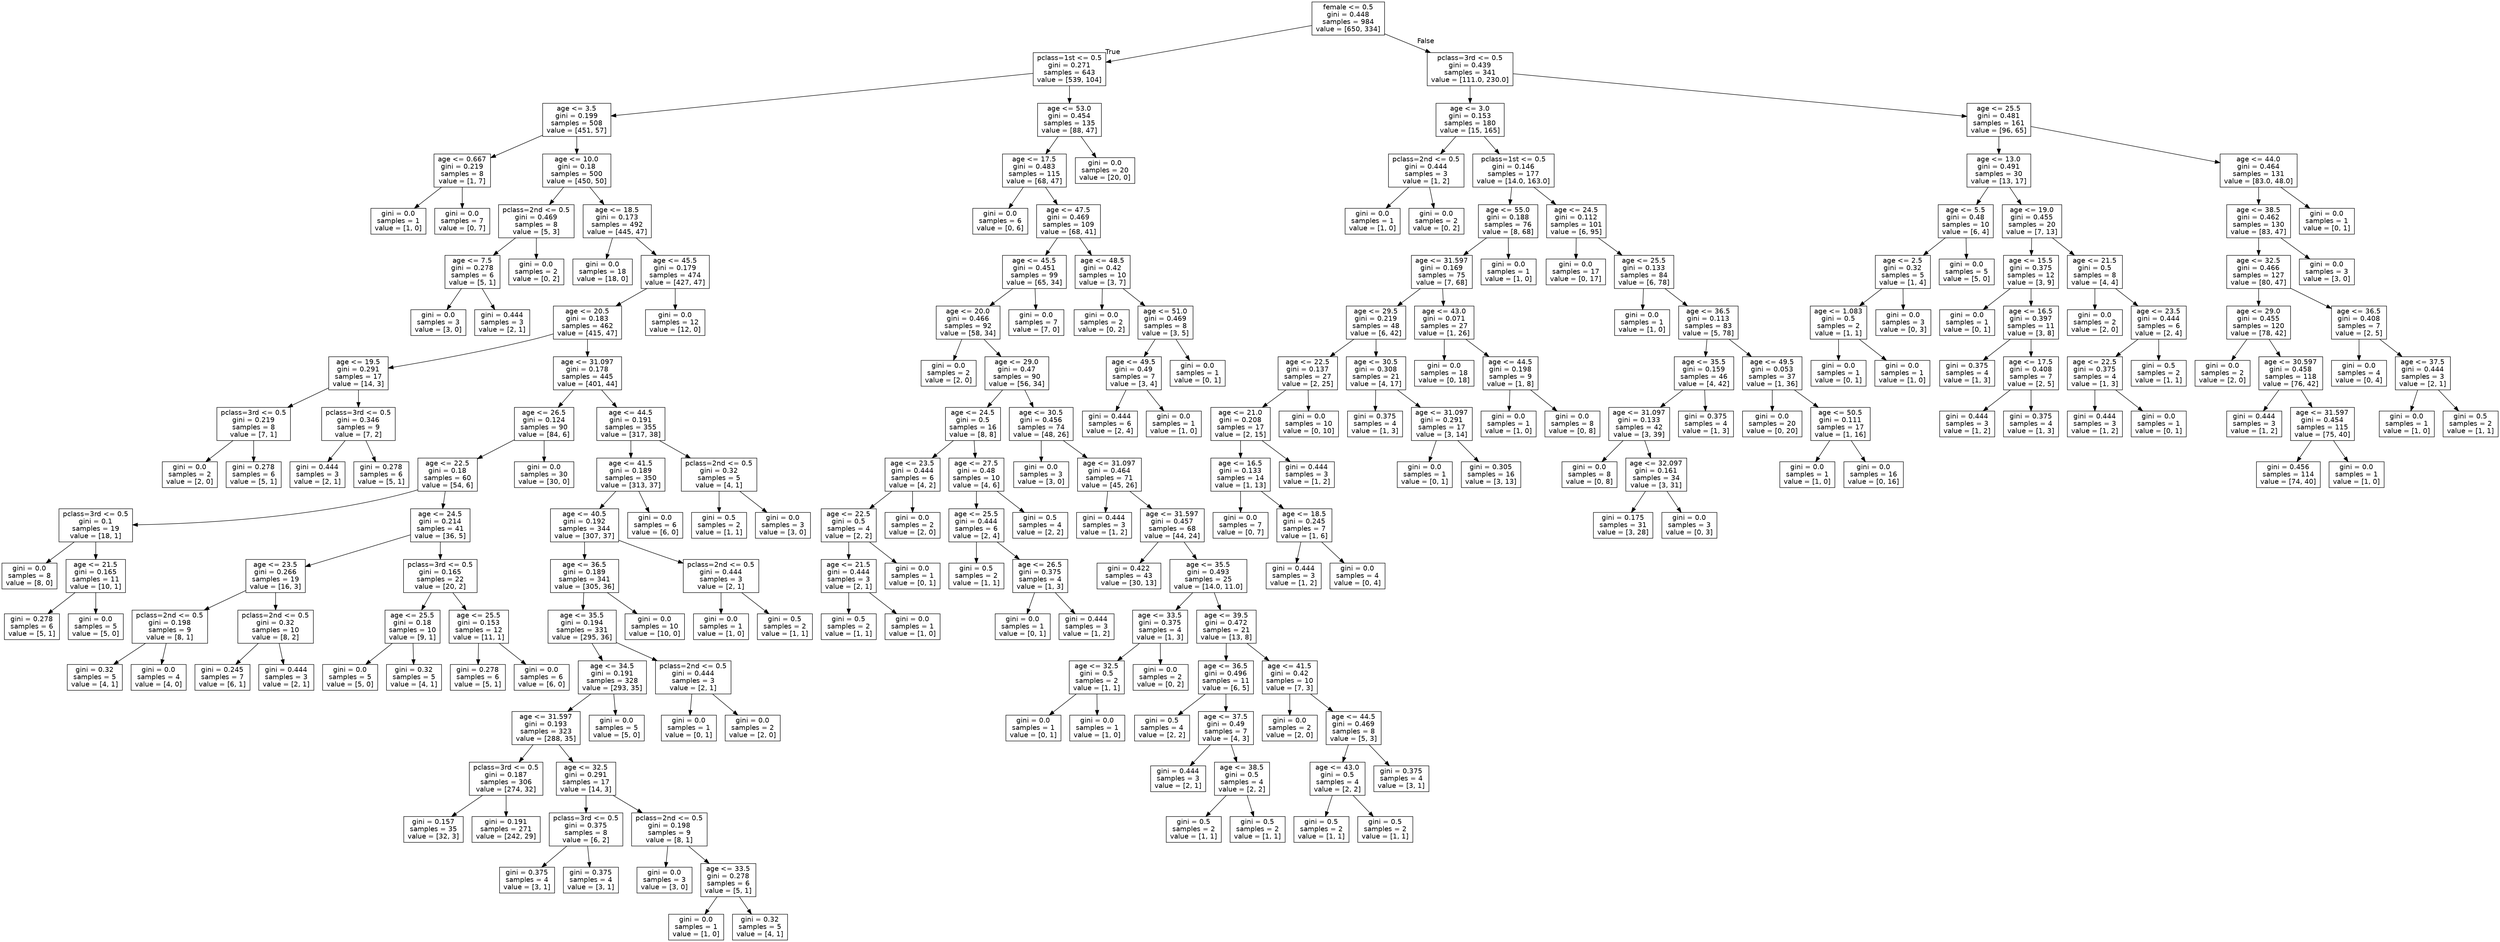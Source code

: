 digraph Tree {
node [shape=box, fontname="helvetica"] ;
edge [fontname="helvetica"] ;
0 [label="female <= 0.5\ngini = 0.448\nsamples = 984\nvalue = [650, 334]"] ;
1 [label="pclass=1st <= 0.5\ngini = 0.271\nsamples = 643\nvalue = [539, 104]"] ;
0 -> 1 [labeldistance=2.5, labelangle=45, headlabel="True"] ;
2 [label="age <= 3.5\ngini = 0.199\nsamples = 508\nvalue = [451, 57]"] ;
1 -> 2 ;
3 [label="age <= 0.667\ngini = 0.219\nsamples = 8\nvalue = [1, 7]"] ;
2 -> 3 ;
4 [label="gini = 0.0\nsamples = 1\nvalue = [1, 0]"] ;
3 -> 4 ;
5 [label="gini = 0.0\nsamples = 7\nvalue = [0, 7]"] ;
3 -> 5 ;
6 [label="age <= 10.0\ngini = 0.18\nsamples = 500\nvalue = [450, 50]"] ;
2 -> 6 ;
7 [label="pclass=2nd <= 0.5\ngini = 0.469\nsamples = 8\nvalue = [5, 3]"] ;
6 -> 7 ;
8 [label="age <= 7.5\ngini = 0.278\nsamples = 6\nvalue = [5, 1]"] ;
7 -> 8 ;
9 [label="gini = 0.0\nsamples = 3\nvalue = [3, 0]"] ;
8 -> 9 ;
10 [label="gini = 0.444\nsamples = 3\nvalue = [2, 1]"] ;
8 -> 10 ;
11 [label="gini = 0.0\nsamples = 2\nvalue = [0, 2]"] ;
7 -> 11 ;
12 [label="age <= 18.5\ngini = 0.173\nsamples = 492\nvalue = [445, 47]"] ;
6 -> 12 ;
13 [label="gini = 0.0\nsamples = 18\nvalue = [18, 0]"] ;
12 -> 13 ;
14 [label="age <= 45.5\ngini = 0.179\nsamples = 474\nvalue = [427, 47]"] ;
12 -> 14 ;
15 [label="age <= 20.5\ngini = 0.183\nsamples = 462\nvalue = [415, 47]"] ;
14 -> 15 ;
16 [label="age <= 19.5\ngini = 0.291\nsamples = 17\nvalue = [14, 3]"] ;
15 -> 16 ;
17 [label="pclass=3rd <= 0.5\ngini = 0.219\nsamples = 8\nvalue = [7, 1]"] ;
16 -> 17 ;
18 [label="gini = 0.0\nsamples = 2\nvalue = [2, 0]"] ;
17 -> 18 ;
19 [label="gini = 0.278\nsamples = 6\nvalue = [5, 1]"] ;
17 -> 19 ;
20 [label="pclass=3rd <= 0.5\ngini = 0.346\nsamples = 9\nvalue = [7, 2]"] ;
16 -> 20 ;
21 [label="gini = 0.444\nsamples = 3\nvalue = [2, 1]"] ;
20 -> 21 ;
22 [label="gini = 0.278\nsamples = 6\nvalue = [5, 1]"] ;
20 -> 22 ;
23 [label="age <= 31.097\ngini = 0.178\nsamples = 445\nvalue = [401, 44]"] ;
15 -> 23 ;
24 [label="age <= 26.5\ngini = 0.124\nsamples = 90\nvalue = [84, 6]"] ;
23 -> 24 ;
25 [label="age <= 22.5\ngini = 0.18\nsamples = 60\nvalue = [54, 6]"] ;
24 -> 25 ;
26 [label="pclass=3rd <= 0.5\ngini = 0.1\nsamples = 19\nvalue = [18, 1]"] ;
25 -> 26 ;
27 [label="gini = 0.0\nsamples = 8\nvalue = [8, 0]"] ;
26 -> 27 ;
28 [label="age <= 21.5\ngini = 0.165\nsamples = 11\nvalue = [10, 1]"] ;
26 -> 28 ;
29 [label="gini = 0.278\nsamples = 6\nvalue = [5, 1]"] ;
28 -> 29 ;
30 [label="gini = 0.0\nsamples = 5\nvalue = [5, 0]"] ;
28 -> 30 ;
31 [label="age <= 24.5\ngini = 0.214\nsamples = 41\nvalue = [36, 5]"] ;
25 -> 31 ;
32 [label="age <= 23.5\ngini = 0.266\nsamples = 19\nvalue = [16, 3]"] ;
31 -> 32 ;
33 [label="pclass=2nd <= 0.5\ngini = 0.198\nsamples = 9\nvalue = [8, 1]"] ;
32 -> 33 ;
34 [label="gini = 0.32\nsamples = 5\nvalue = [4, 1]"] ;
33 -> 34 ;
35 [label="gini = 0.0\nsamples = 4\nvalue = [4, 0]"] ;
33 -> 35 ;
36 [label="pclass=2nd <= 0.5\ngini = 0.32\nsamples = 10\nvalue = [8, 2]"] ;
32 -> 36 ;
37 [label="gini = 0.245\nsamples = 7\nvalue = [6, 1]"] ;
36 -> 37 ;
38 [label="gini = 0.444\nsamples = 3\nvalue = [2, 1]"] ;
36 -> 38 ;
39 [label="pclass=3rd <= 0.5\ngini = 0.165\nsamples = 22\nvalue = [20, 2]"] ;
31 -> 39 ;
40 [label="age <= 25.5\ngini = 0.18\nsamples = 10\nvalue = [9, 1]"] ;
39 -> 40 ;
41 [label="gini = 0.0\nsamples = 5\nvalue = [5, 0]"] ;
40 -> 41 ;
42 [label="gini = 0.32\nsamples = 5\nvalue = [4, 1]"] ;
40 -> 42 ;
43 [label="age <= 25.5\ngini = 0.153\nsamples = 12\nvalue = [11, 1]"] ;
39 -> 43 ;
44 [label="gini = 0.278\nsamples = 6\nvalue = [5, 1]"] ;
43 -> 44 ;
45 [label="gini = 0.0\nsamples = 6\nvalue = [6, 0]"] ;
43 -> 45 ;
46 [label="gini = 0.0\nsamples = 30\nvalue = [30, 0]"] ;
24 -> 46 ;
47 [label="age <= 44.5\ngini = 0.191\nsamples = 355\nvalue = [317, 38]"] ;
23 -> 47 ;
48 [label="age <= 41.5\ngini = 0.189\nsamples = 350\nvalue = [313, 37]"] ;
47 -> 48 ;
49 [label="age <= 40.5\ngini = 0.192\nsamples = 344\nvalue = [307, 37]"] ;
48 -> 49 ;
50 [label="age <= 36.5\ngini = 0.189\nsamples = 341\nvalue = [305, 36]"] ;
49 -> 50 ;
51 [label="age <= 35.5\ngini = 0.194\nsamples = 331\nvalue = [295, 36]"] ;
50 -> 51 ;
52 [label="age <= 34.5\ngini = 0.191\nsamples = 328\nvalue = [293, 35]"] ;
51 -> 52 ;
53 [label="age <= 31.597\ngini = 0.193\nsamples = 323\nvalue = [288, 35]"] ;
52 -> 53 ;
54 [label="pclass=3rd <= 0.5\ngini = 0.187\nsamples = 306\nvalue = [274, 32]"] ;
53 -> 54 ;
55 [label="gini = 0.157\nsamples = 35\nvalue = [32, 3]"] ;
54 -> 55 ;
56 [label="gini = 0.191\nsamples = 271\nvalue = [242, 29]"] ;
54 -> 56 ;
57 [label="age <= 32.5\ngini = 0.291\nsamples = 17\nvalue = [14, 3]"] ;
53 -> 57 ;
58 [label="pclass=3rd <= 0.5\ngini = 0.375\nsamples = 8\nvalue = [6, 2]"] ;
57 -> 58 ;
59 [label="gini = 0.375\nsamples = 4\nvalue = [3, 1]"] ;
58 -> 59 ;
60 [label="gini = 0.375\nsamples = 4\nvalue = [3, 1]"] ;
58 -> 60 ;
61 [label="pclass=2nd <= 0.5\ngini = 0.198\nsamples = 9\nvalue = [8, 1]"] ;
57 -> 61 ;
62 [label="gini = 0.0\nsamples = 3\nvalue = [3, 0]"] ;
61 -> 62 ;
63 [label="age <= 33.5\ngini = 0.278\nsamples = 6\nvalue = [5, 1]"] ;
61 -> 63 ;
64 [label="gini = 0.0\nsamples = 1\nvalue = [1, 0]"] ;
63 -> 64 ;
65 [label="gini = 0.32\nsamples = 5\nvalue = [4, 1]"] ;
63 -> 65 ;
66 [label="gini = 0.0\nsamples = 5\nvalue = [5, 0]"] ;
52 -> 66 ;
67 [label="pclass=2nd <= 0.5\ngini = 0.444\nsamples = 3\nvalue = [2, 1]"] ;
51 -> 67 ;
68 [label="gini = 0.0\nsamples = 1\nvalue = [0, 1]"] ;
67 -> 68 ;
69 [label="gini = 0.0\nsamples = 2\nvalue = [2, 0]"] ;
67 -> 69 ;
70 [label="gini = 0.0\nsamples = 10\nvalue = [10, 0]"] ;
50 -> 70 ;
71 [label="pclass=2nd <= 0.5\ngini = 0.444\nsamples = 3\nvalue = [2, 1]"] ;
49 -> 71 ;
72 [label="gini = 0.0\nsamples = 1\nvalue = [1, 0]"] ;
71 -> 72 ;
73 [label="gini = 0.5\nsamples = 2\nvalue = [1, 1]"] ;
71 -> 73 ;
74 [label="gini = 0.0\nsamples = 6\nvalue = [6, 0]"] ;
48 -> 74 ;
75 [label="pclass=2nd <= 0.5\ngini = 0.32\nsamples = 5\nvalue = [4, 1]"] ;
47 -> 75 ;
76 [label="gini = 0.5\nsamples = 2\nvalue = [1, 1]"] ;
75 -> 76 ;
77 [label="gini = 0.0\nsamples = 3\nvalue = [3, 0]"] ;
75 -> 77 ;
78 [label="gini = 0.0\nsamples = 12\nvalue = [12, 0]"] ;
14 -> 78 ;
79 [label="age <= 53.0\ngini = 0.454\nsamples = 135\nvalue = [88, 47]"] ;
1 -> 79 ;
80 [label="age <= 17.5\ngini = 0.483\nsamples = 115\nvalue = [68, 47]"] ;
79 -> 80 ;
81 [label="gini = 0.0\nsamples = 6\nvalue = [0, 6]"] ;
80 -> 81 ;
82 [label="age <= 47.5\ngini = 0.469\nsamples = 109\nvalue = [68, 41]"] ;
80 -> 82 ;
83 [label="age <= 45.5\ngini = 0.451\nsamples = 99\nvalue = [65, 34]"] ;
82 -> 83 ;
84 [label="age <= 20.0\ngini = 0.466\nsamples = 92\nvalue = [58, 34]"] ;
83 -> 84 ;
85 [label="gini = 0.0\nsamples = 2\nvalue = [2, 0]"] ;
84 -> 85 ;
86 [label="age <= 29.0\ngini = 0.47\nsamples = 90\nvalue = [56, 34]"] ;
84 -> 86 ;
87 [label="age <= 24.5\ngini = 0.5\nsamples = 16\nvalue = [8, 8]"] ;
86 -> 87 ;
88 [label="age <= 23.5\ngini = 0.444\nsamples = 6\nvalue = [4, 2]"] ;
87 -> 88 ;
89 [label="age <= 22.5\ngini = 0.5\nsamples = 4\nvalue = [2, 2]"] ;
88 -> 89 ;
90 [label="age <= 21.5\ngini = 0.444\nsamples = 3\nvalue = [2, 1]"] ;
89 -> 90 ;
91 [label="gini = 0.5\nsamples = 2\nvalue = [1, 1]"] ;
90 -> 91 ;
92 [label="gini = 0.0\nsamples = 1\nvalue = [1, 0]"] ;
90 -> 92 ;
93 [label="gini = 0.0\nsamples = 1\nvalue = [0, 1]"] ;
89 -> 93 ;
94 [label="gini = 0.0\nsamples = 2\nvalue = [2, 0]"] ;
88 -> 94 ;
95 [label="age <= 27.5\ngini = 0.48\nsamples = 10\nvalue = [4, 6]"] ;
87 -> 95 ;
96 [label="age <= 25.5\ngini = 0.444\nsamples = 6\nvalue = [2, 4]"] ;
95 -> 96 ;
97 [label="gini = 0.5\nsamples = 2\nvalue = [1, 1]"] ;
96 -> 97 ;
98 [label="age <= 26.5\ngini = 0.375\nsamples = 4\nvalue = [1, 3]"] ;
96 -> 98 ;
99 [label="gini = 0.0\nsamples = 1\nvalue = [0, 1]"] ;
98 -> 99 ;
100 [label="gini = 0.444\nsamples = 3\nvalue = [1, 2]"] ;
98 -> 100 ;
101 [label="gini = 0.5\nsamples = 4\nvalue = [2, 2]"] ;
95 -> 101 ;
102 [label="age <= 30.5\ngini = 0.456\nsamples = 74\nvalue = [48, 26]"] ;
86 -> 102 ;
103 [label="gini = 0.0\nsamples = 3\nvalue = [3, 0]"] ;
102 -> 103 ;
104 [label="age <= 31.097\ngini = 0.464\nsamples = 71\nvalue = [45, 26]"] ;
102 -> 104 ;
105 [label="gini = 0.444\nsamples = 3\nvalue = [1, 2]"] ;
104 -> 105 ;
106 [label="age <= 31.597\ngini = 0.457\nsamples = 68\nvalue = [44, 24]"] ;
104 -> 106 ;
107 [label="gini = 0.422\nsamples = 43\nvalue = [30, 13]"] ;
106 -> 107 ;
108 [label="age <= 35.5\ngini = 0.493\nsamples = 25\nvalue = [14.0, 11.0]"] ;
106 -> 108 ;
109 [label="age <= 33.5\ngini = 0.375\nsamples = 4\nvalue = [1, 3]"] ;
108 -> 109 ;
110 [label="age <= 32.5\ngini = 0.5\nsamples = 2\nvalue = [1, 1]"] ;
109 -> 110 ;
111 [label="gini = 0.0\nsamples = 1\nvalue = [0, 1]"] ;
110 -> 111 ;
112 [label="gini = 0.0\nsamples = 1\nvalue = [1, 0]"] ;
110 -> 112 ;
113 [label="gini = 0.0\nsamples = 2\nvalue = [0, 2]"] ;
109 -> 113 ;
114 [label="age <= 39.5\ngini = 0.472\nsamples = 21\nvalue = [13, 8]"] ;
108 -> 114 ;
115 [label="age <= 36.5\ngini = 0.496\nsamples = 11\nvalue = [6, 5]"] ;
114 -> 115 ;
116 [label="gini = 0.5\nsamples = 4\nvalue = [2, 2]"] ;
115 -> 116 ;
117 [label="age <= 37.5\ngini = 0.49\nsamples = 7\nvalue = [4, 3]"] ;
115 -> 117 ;
118 [label="gini = 0.444\nsamples = 3\nvalue = [2, 1]"] ;
117 -> 118 ;
119 [label="age <= 38.5\ngini = 0.5\nsamples = 4\nvalue = [2, 2]"] ;
117 -> 119 ;
120 [label="gini = 0.5\nsamples = 2\nvalue = [1, 1]"] ;
119 -> 120 ;
121 [label="gini = 0.5\nsamples = 2\nvalue = [1, 1]"] ;
119 -> 121 ;
122 [label="age <= 41.5\ngini = 0.42\nsamples = 10\nvalue = [7, 3]"] ;
114 -> 122 ;
123 [label="gini = 0.0\nsamples = 2\nvalue = [2, 0]"] ;
122 -> 123 ;
124 [label="age <= 44.5\ngini = 0.469\nsamples = 8\nvalue = [5, 3]"] ;
122 -> 124 ;
125 [label="age <= 43.0\ngini = 0.5\nsamples = 4\nvalue = [2, 2]"] ;
124 -> 125 ;
126 [label="gini = 0.5\nsamples = 2\nvalue = [1, 1]"] ;
125 -> 126 ;
127 [label="gini = 0.5\nsamples = 2\nvalue = [1, 1]"] ;
125 -> 127 ;
128 [label="gini = 0.375\nsamples = 4\nvalue = [3, 1]"] ;
124 -> 128 ;
129 [label="gini = 0.0\nsamples = 7\nvalue = [7, 0]"] ;
83 -> 129 ;
130 [label="age <= 48.5\ngini = 0.42\nsamples = 10\nvalue = [3, 7]"] ;
82 -> 130 ;
131 [label="gini = 0.0\nsamples = 2\nvalue = [0, 2]"] ;
130 -> 131 ;
132 [label="age <= 51.0\ngini = 0.469\nsamples = 8\nvalue = [3, 5]"] ;
130 -> 132 ;
133 [label="age <= 49.5\ngini = 0.49\nsamples = 7\nvalue = [3, 4]"] ;
132 -> 133 ;
134 [label="gini = 0.444\nsamples = 6\nvalue = [2, 4]"] ;
133 -> 134 ;
135 [label="gini = 0.0\nsamples = 1\nvalue = [1, 0]"] ;
133 -> 135 ;
136 [label="gini = 0.0\nsamples = 1\nvalue = [0, 1]"] ;
132 -> 136 ;
137 [label="gini = 0.0\nsamples = 20\nvalue = [20, 0]"] ;
79 -> 137 ;
138 [label="pclass=3rd <= 0.5\ngini = 0.439\nsamples = 341\nvalue = [111.0, 230.0]"] ;
0 -> 138 [labeldistance=2.5, labelangle=-45, headlabel="False"] ;
139 [label="age <= 3.0\ngini = 0.153\nsamples = 180\nvalue = [15, 165]"] ;
138 -> 139 ;
140 [label="pclass=2nd <= 0.5\ngini = 0.444\nsamples = 3\nvalue = [1, 2]"] ;
139 -> 140 ;
141 [label="gini = 0.0\nsamples = 1\nvalue = [1, 0]"] ;
140 -> 141 ;
142 [label="gini = 0.0\nsamples = 2\nvalue = [0, 2]"] ;
140 -> 142 ;
143 [label="pclass=1st <= 0.5\ngini = 0.146\nsamples = 177\nvalue = [14.0, 163.0]"] ;
139 -> 143 ;
144 [label="age <= 55.0\ngini = 0.188\nsamples = 76\nvalue = [8, 68]"] ;
143 -> 144 ;
145 [label="age <= 31.597\ngini = 0.169\nsamples = 75\nvalue = [7, 68]"] ;
144 -> 145 ;
146 [label="age <= 29.5\ngini = 0.219\nsamples = 48\nvalue = [6, 42]"] ;
145 -> 146 ;
147 [label="age <= 22.5\ngini = 0.137\nsamples = 27\nvalue = [2, 25]"] ;
146 -> 147 ;
148 [label="age <= 21.0\ngini = 0.208\nsamples = 17\nvalue = [2, 15]"] ;
147 -> 148 ;
149 [label="age <= 16.5\ngini = 0.133\nsamples = 14\nvalue = [1, 13]"] ;
148 -> 149 ;
150 [label="gini = 0.0\nsamples = 7\nvalue = [0, 7]"] ;
149 -> 150 ;
151 [label="age <= 18.5\ngini = 0.245\nsamples = 7\nvalue = [1, 6]"] ;
149 -> 151 ;
152 [label="gini = 0.444\nsamples = 3\nvalue = [1, 2]"] ;
151 -> 152 ;
153 [label="gini = 0.0\nsamples = 4\nvalue = [0, 4]"] ;
151 -> 153 ;
154 [label="gini = 0.444\nsamples = 3\nvalue = [1, 2]"] ;
148 -> 154 ;
155 [label="gini = 0.0\nsamples = 10\nvalue = [0, 10]"] ;
147 -> 155 ;
156 [label="age <= 30.5\ngini = 0.308\nsamples = 21\nvalue = [4, 17]"] ;
146 -> 156 ;
157 [label="gini = 0.375\nsamples = 4\nvalue = [1, 3]"] ;
156 -> 157 ;
158 [label="age <= 31.097\ngini = 0.291\nsamples = 17\nvalue = [3, 14]"] ;
156 -> 158 ;
159 [label="gini = 0.0\nsamples = 1\nvalue = [0, 1]"] ;
158 -> 159 ;
160 [label="gini = 0.305\nsamples = 16\nvalue = [3, 13]"] ;
158 -> 160 ;
161 [label="age <= 43.0\ngini = 0.071\nsamples = 27\nvalue = [1, 26]"] ;
145 -> 161 ;
162 [label="gini = 0.0\nsamples = 18\nvalue = [0, 18]"] ;
161 -> 162 ;
163 [label="age <= 44.5\ngini = 0.198\nsamples = 9\nvalue = [1, 8]"] ;
161 -> 163 ;
164 [label="gini = 0.0\nsamples = 1\nvalue = [1, 0]"] ;
163 -> 164 ;
165 [label="gini = 0.0\nsamples = 8\nvalue = [0, 8]"] ;
163 -> 165 ;
166 [label="gini = 0.0\nsamples = 1\nvalue = [1, 0]"] ;
144 -> 166 ;
167 [label="age <= 24.5\ngini = 0.112\nsamples = 101\nvalue = [6, 95]"] ;
143 -> 167 ;
168 [label="gini = 0.0\nsamples = 17\nvalue = [0, 17]"] ;
167 -> 168 ;
169 [label="age <= 25.5\ngini = 0.133\nsamples = 84\nvalue = [6, 78]"] ;
167 -> 169 ;
170 [label="gini = 0.0\nsamples = 1\nvalue = [1, 0]"] ;
169 -> 170 ;
171 [label="age <= 36.5\ngini = 0.113\nsamples = 83\nvalue = [5, 78]"] ;
169 -> 171 ;
172 [label="age <= 35.5\ngini = 0.159\nsamples = 46\nvalue = [4, 42]"] ;
171 -> 172 ;
173 [label="age <= 31.097\ngini = 0.133\nsamples = 42\nvalue = [3, 39]"] ;
172 -> 173 ;
174 [label="gini = 0.0\nsamples = 8\nvalue = [0, 8]"] ;
173 -> 174 ;
175 [label="age <= 32.097\ngini = 0.161\nsamples = 34\nvalue = [3, 31]"] ;
173 -> 175 ;
176 [label="gini = 0.175\nsamples = 31\nvalue = [3, 28]"] ;
175 -> 176 ;
177 [label="gini = 0.0\nsamples = 3\nvalue = [0, 3]"] ;
175 -> 177 ;
178 [label="gini = 0.375\nsamples = 4\nvalue = [1, 3]"] ;
172 -> 178 ;
179 [label="age <= 49.5\ngini = 0.053\nsamples = 37\nvalue = [1, 36]"] ;
171 -> 179 ;
180 [label="gini = 0.0\nsamples = 20\nvalue = [0, 20]"] ;
179 -> 180 ;
181 [label="age <= 50.5\ngini = 0.111\nsamples = 17\nvalue = [1, 16]"] ;
179 -> 181 ;
182 [label="gini = 0.0\nsamples = 1\nvalue = [1, 0]"] ;
181 -> 182 ;
183 [label="gini = 0.0\nsamples = 16\nvalue = [0, 16]"] ;
181 -> 183 ;
184 [label="age <= 25.5\ngini = 0.481\nsamples = 161\nvalue = [96, 65]"] ;
138 -> 184 ;
185 [label="age <= 13.0\ngini = 0.491\nsamples = 30\nvalue = [13, 17]"] ;
184 -> 185 ;
186 [label="age <= 5.5\ngini = 0.48\nsamples = 10\nvalue = [6, 4]"] ;
185 -> 186 ;
187 [label="age <= 2.5\ngini = 0.32\nsamples = 5\nvalue = [1, 4]"] ;
186 -> 187 ;
188 [label="age <= 1.083\ngini = 0.5\nsamples = 2\nvalue = [1, 1]"] ;
187 -> 188 ;
189 [label="gini = 0.0\nsamples = 1\nvalue = [0, 1]"] ;
188 -> 189 ;
190 [label="gini = 0.0\nsamples = 1\nvalue = [1, 0]"] ;
188 -> 190 ;
191 [label="gini = 0.0\nsamples = 3\nvalue = [0, 3]"] ;
187 -> 191 ;
192 [label="gini = 0.0\nsamples = 5\nvalue = [5, 0]"] ;
186 -> 192 ;
193 [label="age <= 19.0\ngini = 0.455\nsamples = 20\nvalue = [7, 13]"] ;
185 -> 193 ;
194 [label="age <= 15.5\ngini = 0.375\nsamples = 12\nvalue = [3, 9]"] ;
193 -> 194 ;
195 [label="gini = 0.0\nsamples = 1\nvalue = [0, 1]"] ;
194 -> 195 ;
196 [label="age <= 16.5\ngini = 0.397\nsamples = 11\nvalue = [3, 8]"] ;
194 -> 196 ;
197 [label="gini = 0.375\nsamples = 4\nvalue = [1, 3]"] ;
196 -> 197 ;
198 [label="age <= 17.5\ngini = 0.408\nsamples = 7\nvalue = [2, 5]"] ;
196 -> 198 ;
199 [label="gini = 0.444\nsamples = 3\nvalue = [1, 2]"] ;
198 -> 199 ;
200 [label="gini = 0.375\nsamples = 4\nvalue = [1, 3]"] ;
198 -> 200 ;
201 [label="age <= 21.5\ngini = 0.5\nsamples = 8\nvalue = [4, 4]"] ;
193 -> 201 ;
202 [label="gini = 0.0\nsamples = 2\nvalue = [2, 0]"] ;
201 -> 202 ;
203 [label="age <= 23.5\ngini = 0.444\nsamples = 6\nvalue = [2, 4]"] ;
201 -> 203 ;
204 [label="age <= 22.5\ngini = 0.375\nsamples = 4\nvalue = [1, 3]"] ;
203 -> 204 ;
205 [label="gini = 0.444\nsamples = 3\nvalue = [1, 2]"] ;
204 -> 205 ;
206 [label="gini = 0.0\nsamples = 1\nvalue = [0, 1]"] ;
204 -> 206 ;
207 [label="gini = 0.5\nsamples = 2\nvalue = [1, 1]"] ;
203 -> 207 ;
208 [label="age <= 44.0\ngini = 0.464\nsamples = 131\nvalue = [83.0, 48.0]"] ;
184 -> 208 ;
209 [label="age <= 38.5\ngini = 0.462\nsamples = 130\nvalue = [83, 47]"] ;
208 -> 209 ;
210 [label="age <= 32.5\ngini = 0.466\nsamples = 127\nvalue = [80, 47]"] ;
209 -> 210 ;
211 [label="age <= 29.0\ngini = 0.455\nsamples = 120\nvalue = [78, 42]"] ;
210 -> 211 ;
212 [label="gini = 0.0\nsamples = 2\nvalue = [2, 0]"] ;
211 -> 212 ;
213 [label="age <= 30.597\ngini = 0.458\nsamples = 118\nvalue = [76, 42]"] ;
211 -> 213 ;
214 [label="gini = 0.444\nsamples = 3\nvalue = [1, 2]"] ;
213 -> 214 ;
215 [label="age <= 31.597\ngini = 0.454\nsamples = 115\nvalue = [75, 40]"] ;
213 -> 215 ;
216 [label="gini = 0.456\nsamples = 114\nvalue = [74, 40]"] ;
215 -> 216 ;
217 [label="gini = 0.0\nsamples = 1\nvalue = [1, 0]"] ;
215 -> 217 ;
218 [label="age <= 36.5\ngini = 0.408\nsamples = 7\nvalue = [2, 5]"] ;
210 -> 218 ;
219 [label="gini = 0.0\nsamples = 4\nvalue = [0, 4]"] ;
218 -> 219 ;
220 [label="age <= 37.5\ngini = 0.444\nsamples = 3\nvalue = [2, 1]"] ;
218 -> 220 ;
221 [label="gini = 0.0\nsamples = 1\nvalue = [1, 0]"] ;
220 -> 221 ;
222 [label="gini = 0.5\nsamples = 2\nvalue = [1, 1]"] ;
220 -> 222 ;
223 [label="gini = 0.0\nsamples = 3\nvalue = [3, 0]"] ;
209 -> 223 ;
224 [label="gini = 0.0\nsamples = 1\nvalue = [0, 1]"] ;
208 -> 224 ;
}